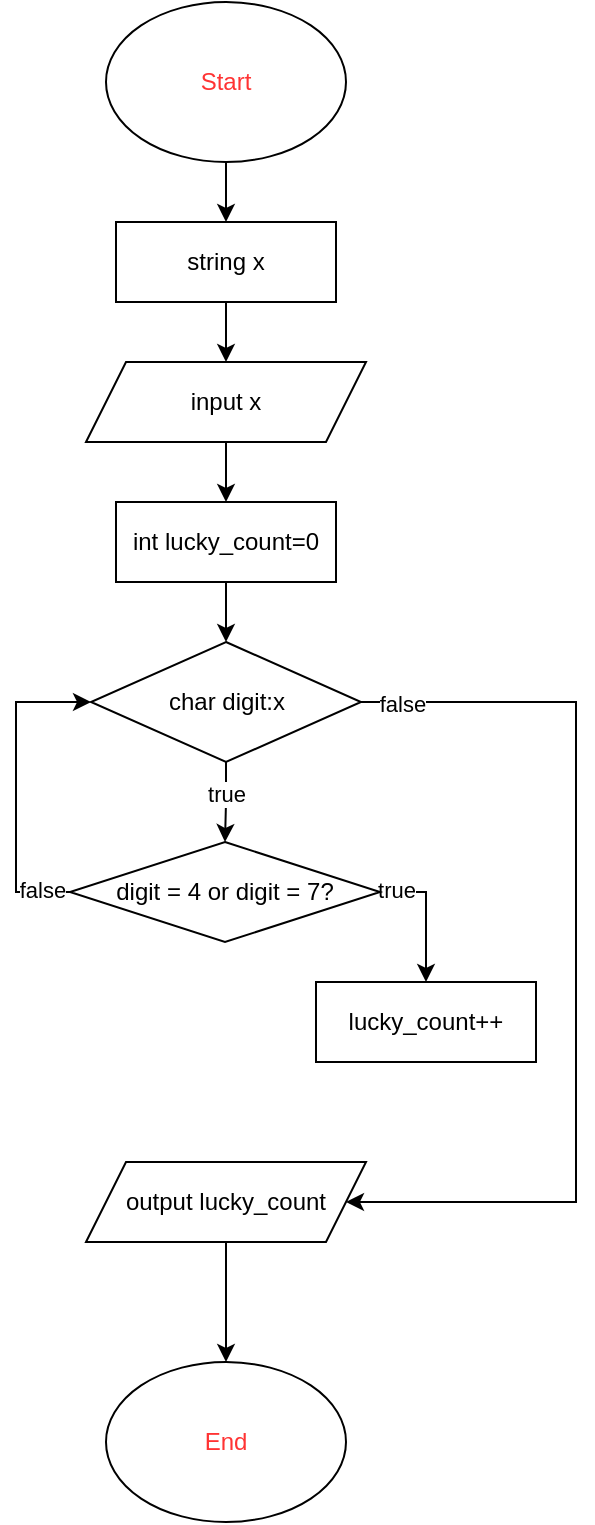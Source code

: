 <mxfile version="24.7.17">
  <diagram name="Страница — 1" id="-KI8zMP1THzFihTSuL86">
    <mxGraphModel dx="1221" dy="717" grid="1" gridSize="10" guides="1" tooltips="1" connect="1" arrows="1" fold="1" page="1" pageScale="1" pageWidth="1169" pageHeight="1654" math="0" shadow="0">
      <root>
        <mxCell id="0" />
        <mxCell id="1" parent="0" />
        <mxCell id="RkN-devJQYQyvZ4JWcp8-3" style="edgeStyle=orthogonalEdgeStyle;rounded=0;orthogonalLoop=1;jettySize=auto;html=1;" edge="1" parent="1" source="RkN-devJQYQyvZ4JWcp8-1" target="RkN-devJQYQyvZ4JWcp8-2">
          <mxGeometry relative="1" as="geometry" />
        </mxCell>
        <mxCell id="RkN-devJQYQyvZ4JWcp8-1" value="&lt;font color=&quot;#ff3333&quot;&gt;Start&lt;/font&gt;" style="ellipse;whiteSpace=wrap;html=1;" vertex="1" parent="1">
          <mxGeometry x="525" y="10" width="120" height="80" as="geometry" />
        </mxCell>
        <mxCell id="RkN-devJQYQyvZ4JWcp8-5" style="edgeStyle=orthogonalEdgeStyle;rounded=0;orthogonalLoop=1;jettySize=auto;html=1;entryX=0.5;entryY=0;entryDx=0;entryDy=0;" edge="1" parent="1" source="RkN-devJQYQyvZ4JWcp8-2" target="RkN-devJQYQyvZ4JWcp8-4">
          <mxGeometry relative="1" as="geometry" />
        </mxCell>
        <mxCell id="RkN-devJQYQyvZ4JWcp8-2" value="string x" style="rounded=0;whiteSpace=wrap;html=1;" vertex="1" parent="1">
          <mxGeometry x="530" y="120" width="110" height="40" as="geometry" />
        </mxCell>
        <mxCell id="RkN-devJQYQyvZ4JWcp8-7" style="edgeStyle=orthogonalEdgeStyle;rounded=0;orthogonalLoop=1;jettySize=auto;html=1;" edge="1" parent="1" source="RkN-devJQYQyvZ4JWcp8-4" target="RkN-devJQYQyvZ4JWcp8-6">
          <mxGeometry relative="1" as="geometry" />
        </mxCell>
        <mxCell id="RkN-devJQYQyvZ4JWcp8-4" value="input x" style="shape=parallelogram;perimeter=parallelogramPerimeter;whiteSpace=wrap;html=1;fixedSize=1;" vertex="1" parent="1">
          <mxGeometry x="515" y="190" width="140" height="40" as="geometry" />
        </mxCell>
        <mxCell id="RkN-devJQYQyvZ4JWcp8-9" style="edgeStyle=orthogonalEdgeStyle;rounded=0;orthogonalLoop=1;jettySize=auto;html=1;entryX=0.5;entryY=0;entryDx=0;entryDy=0;" edge="1" parent="1" source="RkN-devJQYQyvZ4JWcp8-6" target="RkN-devJQYQyvZ4JWcp8-8">
          <mxGeometry relative="1" as="geometry" />
        </mxCell>
        <mxCell id="RkN-devJQYQyvZ4JWcp8-6" value="int lucky_count=0" style="rounded=0;whiteSpace=wrap;html=1;" vertex="1" parent="1">
          <mxGeometry x="530" y="260" width="110" height="40" as="geometry" />
        </mxCell>
        <mxCell id="RkN-devJQYQyvZ4JWcp8-11" style="edgeStyle=orthogonalEdgeStyle;rounded=0;orthogonalLoop=1;jettySize=auto;html=1;" edge="1" parent="1" source="RkN-devJQYQyvZ4JWcp8-8" target="RkN-devJQYQyvZ4JWcp8-10">
          <mxGeometry relative="1" as="geometry" />
        </mxCell>
        <mxCell id="RkN-devJQYQyvZ4JWcp8-12" value="true" style="edgeLabel;html=1;align=center;verticalAlign=middle;resizable=0;points=[];" vertex="1" connectable="0" parent="RkN-devJQYQyvZ4JWcp8-11">
          <mxGeometry x="-0.21" relative="1" as="geometry">
            <mxPoint as="offset" />
          </mxGeometry>
        </mxCell>
        <mxCell id="RkN-devJQYQyvZ4JWcp8-27" style="edgeStyle=orthogonalEdgeStyle;rounded=0;orthogonalLoop=1;jettySize=auto;html=1;entryX=1;entryY=0.5;entryDx=0;entryDy=0;" edge="1" parent="1" source="RkN-devJQYQyvZ4JWcp8-8" target="RkN-devJQYQyvZ4JWcp8-19">
          <mxGeometry relative="1" as="geometry">
            <Array as="points">
              <mxPoint x="760" y="360" />
              <mxPoint x="760" y="610" />
            </Array>
          </mxGeometry>
        </mxCell>
        <mxCell id="RkN-devJQYQyvZ4JWcp8-28" value="false" style="edgeLabel;html=1;align=center;verticalAlign=middle;resizable=0;points=[];" vertex="1" connectable="0" parent="RkN-devJQYQyvZ4JWcp8-27">
          <mxGeometry x="-0.917" y="-1" relative="1" as="geometry">
            <mxPoint x="1" as="offset" />
          </mxGeometry>
        </mxCell>
        <mxCell id="RkN-devJQYQyvZ4JWcp8-8" value="char digit:x" style="rhombus;whiteSpace=wrap;html=1;" vertex="1" parent="1">
          <mxGeometry x="517.5" y="330" width="135" height="60" as="geometry" />
        </mxCell>
        <mxCell id="RkN-devJQYQyvZ4JWcp8-16" style="edgeStyle=orthogonalEdgeStyle;rounded=0;orthogonalLoop=1;jettySize=auto;html=1;" edge="1" parent="1" source="RkN-devJQYQyvZ4JWcp8-10" target="RkN-devJQYQyvZ4JWcp8-15">
          <mxGeometry relative="1" as="geometry">
            <Array as="points">
              <mxPoint x="685" y="455" />
            </Array>
          </mxGeometry>
        </mxCell>
        <mxCell id="RkN-devJQYQyvZ4JWcp8-17" value="true" style="edgeLabel;html=1;align=center;verticalAlign=middle;resizable=0;points=[];" vertex="1" connectable="0" parent="RkN-devJQYQyvZ4JWcp8-16">
          <mxGeometry x="-0.78" y="1" relative="1" as="geometry">
            <mxPoint as="offset" />
          </mxGeometry>
        </mxCell>
        <mxCell id="RkN-devJQYQyvZ4JWcp8-30" style="edgeStyle=orthogonalEdgeStyle;rounded=0;orthogonalLoop=1;jettySize=auto;html=1;entryX=0;entryY=0.5;entryDx=0;entryDy=0;" edge="1" parent="1" source="RkN-devJQYQyvZ4JWcp8-10" target="RkN-devJQYQyvZ4JWcp8-8">
          <mxGeometry relative="1" as="geometry">
            <Array as="points">
              <mxPoint x="480" y="455" />
              <mxPoint x="480" y="360" />
            </Array>
          </mxGeometry>
        </mxCell>
        <mxCell id="RkN-devJQYQyvZ4JWcp8-32" value="false" style="edgeLabel;html=1;align=center;verticalAlign=middle;resizable=0;points=[];" vertex="1" connectable="0" parent="RkN-devJQYQyvZ4JWcp8-30">
          <mxGeometry x="-0.825" y="-1" relative="1" as="geometry">
            <mxPoint as="offset" />
          </mxGeometry>
        </mxCell>
        <mxCell id="RkN-devJQYQyvZ4JWcp8-10" value="digit = 4 or digit = 7?" style="rhombus;whiteSpace=wrap;html=1;" vertex="1" parent="1">
          <mxGeometry x="507" y="430" width="155" height="50" as="geometry" />
        </mxCell>
        <mxCell id="RkN-devJQYQyvZ4JWcp8-15" value="lucky_count++" style="rounded=0;whiteSpace=wrap;html=1;" vertex="1" parent="1">
          <mxGeometry x="630" y="500" width="110" height="40" as="geometry" />
        </mxCell>
        <mxCell id="RkN-devJQYQyvZ4JWcp8-18" value="&lt;font color=&quot;#ff3333&quot;&gt;End&lt;/font&gt;" style="ellipse;whiteSpace=wrap;html=1;" vertex="1" parent="1">
          <mxGeometry x="525" y="690" width="120" height="80" as="geometry" />
        </mxCell>
        <mxCell id="RkN-devJQYQyvZ4JWcp8-22" style="edgeStyle=orthogonalEdgeStyle;rounded=0;orthogonalLoop=1;jettySize=auto;html=1;entryX=0.5;entryY=0;entryDx=0;entryDy=0;" edge="1" parent="1" source="RkN-devJQYQyvZ4JWcp8-19" target="RkN-devJQYQyvZ4JWcp8-18">
          <mxGeometry relative="1" as="geometry" />
        </mxCell>
        <mxCell id="RkN-devJQYQyvZ4JWcp8-19" value="output lucky_count" style="shape=parallelogram;perimeter=parallelogramPerimeter;whiteSpace=wrap;html=1;fixedSize=1;" vertex="1" parent="1">
          <mxGeometry x="515" y="590" width="140" height="40" as="geometry" />
        </mxCell>
      </root>
    </mxGraphModel>
  </diagram>
</mxfile>

